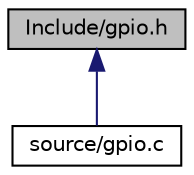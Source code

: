 digraph "Include/gpio.h"
{
 // LATEX_PDF_SIZE
  edge [fontname="Helvetica",fontsize="10",labelfontname="Helvetica",labelfontsize="10"];
  node [fontname="Helvetica",fontsize="10",shape=record];
  Node3 [label="Include/gpio.h",height=0.2,width=0.4,color="black", fillcolor="grey75", style="filled", fontcolor="black",tooltip="A template of GPIO library for AVR - Atmega32U4."];
  Node3 -> Node4 [dir="back",color="midnightblue",fontsize="10",style="solid",fontname="Helvetica"];
  Node4 [label="source/gpio.c",height=0.2,width=0.4,color="black", fillcolor="white", style="filled",URL="$gpio_8c.html",tooltip="A template of GPIO library for AVR - Atmega32U4."];
}
